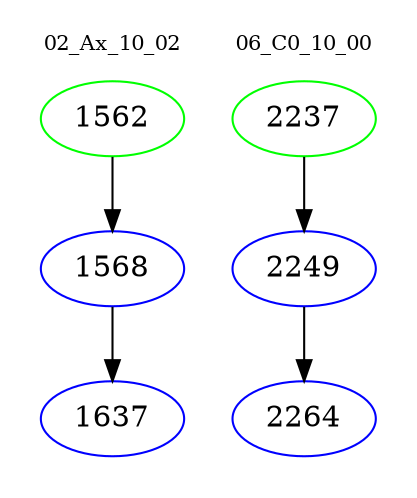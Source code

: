 digraph{
subgraph cluster_0 {
color = white
label = "02_Ax_10_02";
fontsize=10;
T0_1562 [label="1562", color="green"]
T0_1562 -> T0_1568 [color="black"]
T0_1568 [label="1568", color="blue"]
T0_1568 -> T0_1637 [color="black"]
T0_1637 [label="1637", color="blue"]
}
subgraph cluster_1 {
color = white
label = "06_C0_10_00";
fontsize=10;
T1_2237 [label="2237", color="green"]
T1_2237 -> T1_2249 [color="black"]
T1_2249 [label="2249", color="blue"]
T1_2249 -> T1_2264 [color="black"]
T1_2264 [label="2264", color="blue"]
}
}
